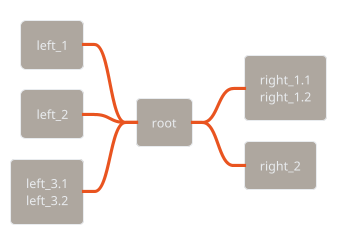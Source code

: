 ' Do not edit
' Theme Gallery
' autogenerated by script
'
@startmindmap
!theme united
+ root
**:right_1.1
right_1.2;
++ right_2

left side

-- left_1
-- left_2
**:left_3.1
left_3.2;
@endmindmap
